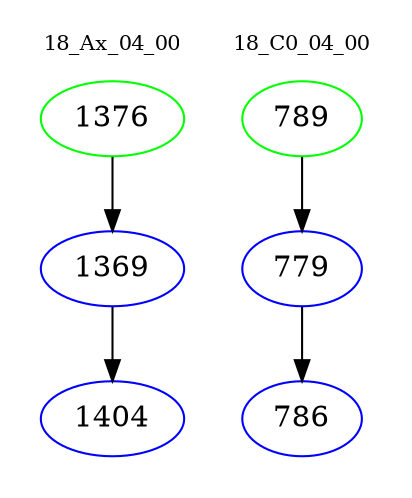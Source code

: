 digraph{
subgraph cluster_0 {
color = white
label = "18_Ax_04_00";
fontsize=10;
T0_1376 [label="1376", color="green"]
T0_1376 -> T0_1369 [color="black"]
T0_1369 [label="1369", color="blue"]
T0_1369 -> T0_1404 [color="black"]
T0_1404 [label="1404", color="blue"]
}
subgraph cluster_1 {
color = white
label = "18_C0_04_00";
fontsize=10;
T1_789 [label="789", color="green"]
T1_789 -> T1_779 [color="black"]
T1_779 [label="779", color="blue"]
T1_779 -> T1_786 [color="black"]
T1_786 [label="786", color="blue"]
}
}
